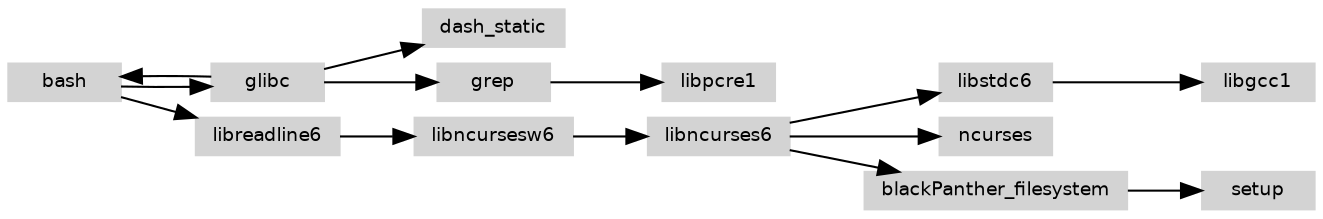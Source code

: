 digraph "rpmdep" {
minlen=30; splines=line; overlap = false; rankdir=LR ; nodesep=0.1; margin=0;
node [fontname=Helvetica; fontsize=9; height=0.1; color=lightgray; style=filled; shape=record];
bash -> glibc;
glibc -> bash;
bash -> libreadline6;
libreadline6 -> libncursesw6;
libncursesw6 -> libncurses6;
libncurses6 -> libstdc6;
libstdc6 -> libgcc1;
libncurses6 -> ncurses;
libncurses6 -> blackPanther_filesystem;
blackPanther_filesystem -> setup;
glibc -> dash_static;
glibc -> grep;
grep -> libpcre1;
}
